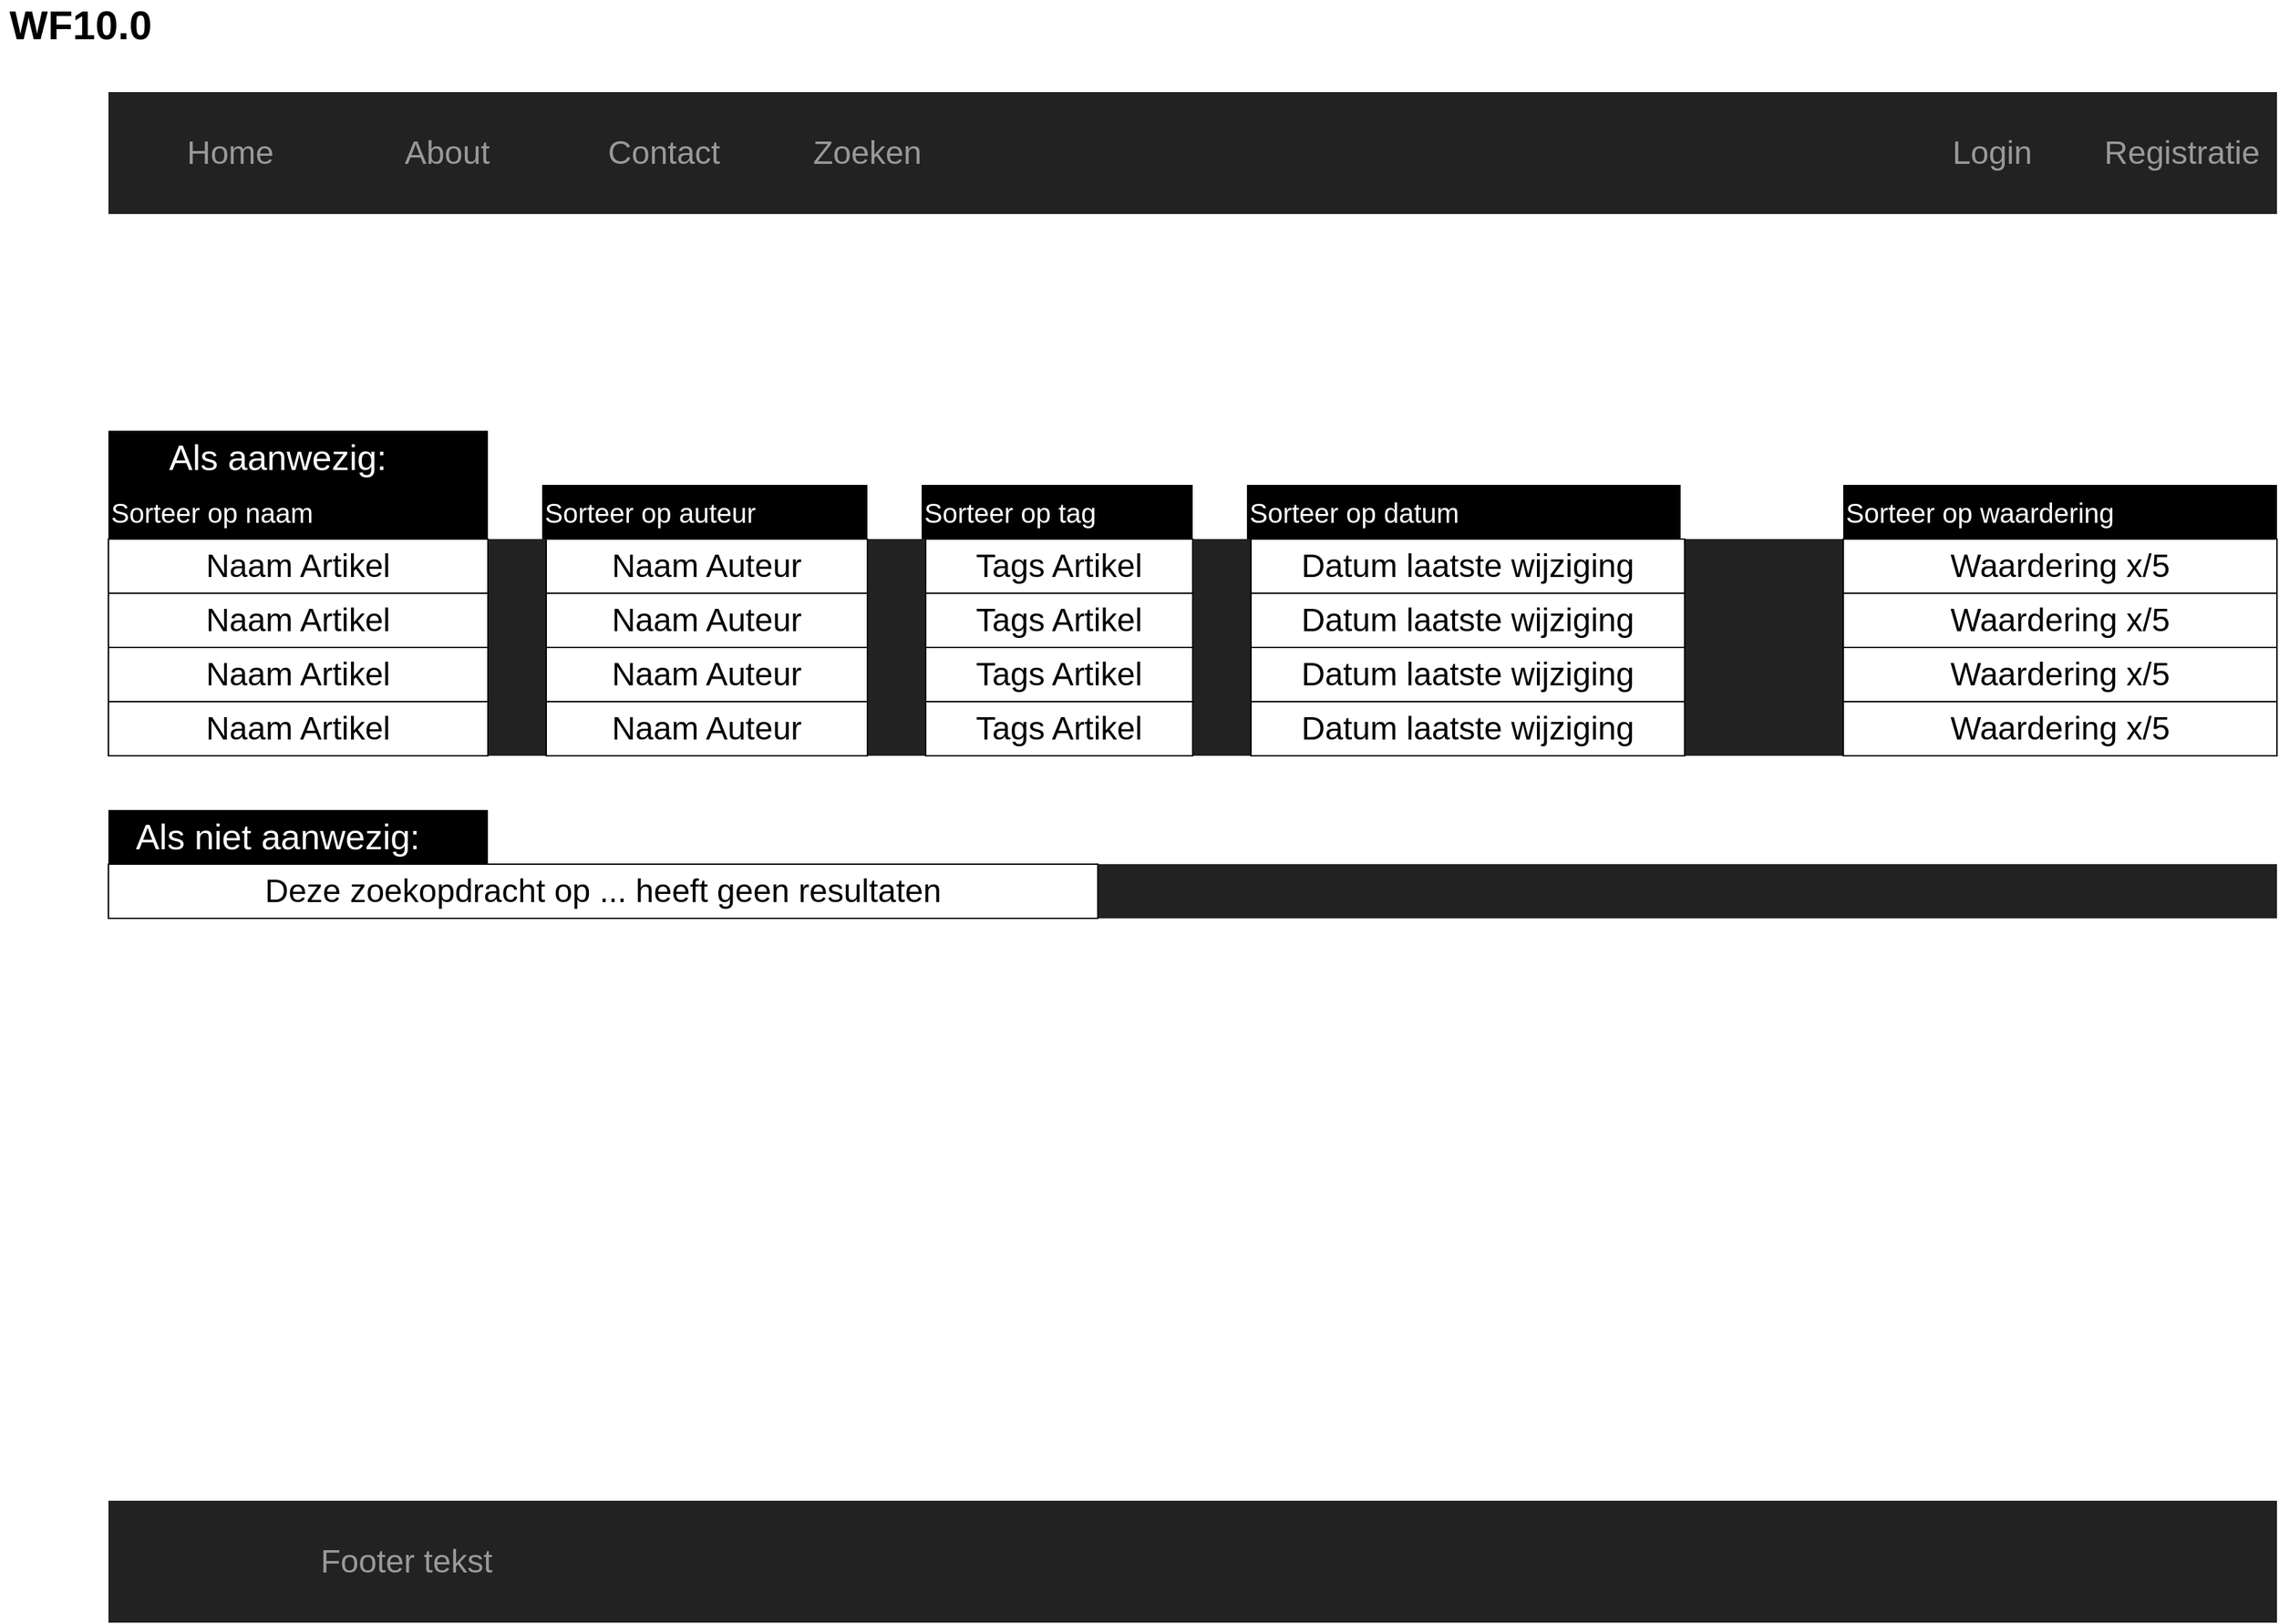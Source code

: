 <mxfile version="20.7.4" type="google"><diagram name="Page-1" id="c9db0220-8083-56f3-ca83-edcdcd058819"><mxGraphModel grid="1" page="1" gridSize="10" guides="1" tooltips="1" connect="1" arrows="1" fold="1" pageScale="1.5" pageWidth="1169" pageHeight="827" background="#ffffff" math="0" shadow="0"><root><mxCell id="0" style=";html=1;"/><mxCell id="1" style=";html=1;" parent="0"/><mxCell id="3d76a8aef4d5c911-1" value="" style="html=1;shadow=0;dashed=0;shape=mxgraph.bootstrap.rect;fillColor=#222222;strokeColor=none;whiteSpace=wrap;rounded=0;fontSize=12;fontColor=#000000;align=center;" vertex="1" parent="1"><mxGeometry x="80" y="70" width="1600" height="90" as="geometry"/></mxCell><mxCell id="3d76a8aef4d5c911-7" value="Zoeken" style="html=1;shadow=0;dashed=0;fillColor=none;strokeColor=none;shape=mxgraph.bootstrap.rect;fontColor=#999999;whiteSpace=wrap;fontSize=24;" vertex="1" parent="3d76a8aef4d5c911-1"><mxGeometry x="480.014" width="160" height="90" as="geometry"/></mxCell><mxCell id="3d76a8aef4d5c911-8" value="Login" style="html=1;shadow=0;dashed=0;fillColor=none;strokeColor=none;shape=mxgraph.bootstrap.rect;fontColor=#999999;whiteSpace=wrap;fontSize=24;" vertex="1" parent="3d76a8aef4d5c911-1"><mxGeometry x="1320" width="140" height="90" as="geometry"/></mxCell><mxCell id="H9CyvaDkC_5dpCcxhKHN-1" value="Contact" style="html=1;shadow=0;dashed=0;fillColor=none;strokeColor=none;shape=mxgraph.bootstrap.rect;fontColor=#999999;whiteSpace=wrap;fontSize=24;" vertex="1" parent="3d76a8aef4d5c911-1"><mxGeometry x="340.007" width="140" height="90" as="geometry"/></mxCell><mxCell id="H9CyvaDkC_5dpCcxhKHN-2" value="Registratie" style="html=1;shadow=0;dashed=0;fillColor=none;strokeColor=none;shape=mxgraph.bootstrap.rect;fontColor=#999999;whiteSpace=wrap;fontSize=24;" vertex="1" parent="3d76a8aef4d5c911-1"><mxGeometry x="1460.007" width="140" height="90" as="geometry"/></mxCell><mxCell id="H9CyvaDkC_5dpCcxhKHN-4" value="About" style="html=1;shadow=0;dashed=0;fillColor=none;strokeColor=none;shape=mxgraph.bootstrap.rect;fontColor=#999999;whiteSpace=wrap;fontSize=24;" vertex="1" parent="3d76a8aef4d5c911-1"><mxGeometry x="179.993" width="140" height="90" as="geometry"/></mxCell><mxCell id="11" value="Home" style="html=1;shadow=0;dashed=0;fillColor=none;strokeColor=none;shape=mxgraph.bootstrap.rect;fontColor=#999999;whiteSpace=wrap;fontSize=24;" vertex="1" parent="3d76a8aef4d5c911-1"><mxGeometry x="20.003" width="140" height="90" as="geometry"/></mxCell><mxCell id="3d76a8aef4d5c911-17" value="WF10.0" style="html=1;shadow=0;dashed=0;shape=mxgraph.bootstrap.rect;strokeColor=none;fillColor=none;fontColor=#000000;align=left;spacingLeft=5;whiteSpace=wrap;rounded=0;fontStyle=1;fontSize=30;" vertex="1" parent="1"><mxGeometry y="10" width="200" height="20" as="geometry"/></mxCell><mxCell id="H9CyvaDkC_5dpCcxhKHN-5" value="" style="html=1;shadow=0;dashed=0;shape=mxgraph.bootstrap.rect;fillColor=#222222;strokeColor=none;whiteSpace=wrap;rounded=0;fontSize=12;fontColor=#000000;align=center;" vertex="1" parent="1"><mxGeometry x="80" y="1110" width="1600" height="90" as="geometry"/></mxCell><mxCell id="H9CyvaDkC_5dpCcxhKHN-9" value="Footer tekst" style="html=1;shadow=0;dashed=0;fillColor=none;strokeColor=none;shape=mxgraph.bootstrap.rect;fontColor=#999999;whiteSpace=wrap;fontSize=24;" vertex="1" parent="H9CyvaDkC_5dpCcxhKHN-5"><mxGeometry x="50" width="340" height="90" as="geometry"/></mxCell><mxCell id="12" value="" style="html=1;shadow=0;dashed=0;shape=mxgraph.bootstrap.rect;fillColor=#222222;strokeColor=none;whiteSpace=wrap;rounded=0;fontSize=12;fontColor=#000000;align=center;" vertex="1" parent="1"><mxGeometry x="80" y="400" width="1600" height="40" as="geometry"/></mxCell><mxCell id="13" value="Naam Artikel" style="html=1;shadow=0;dashed=0;shape=mxgraph.bootstrap.rect;whiteSpace=wrap;fontSize=24;" vertex="1" parent="12"><mxGeometry width="280" height="40" as="geometry"/></mxCell><mxCell id="14" value="Naam Auteur" style="html=1;shadow=0;dashed=0;shape=mxgraph.bootstrap.rect;whiteSpace=wrap;fontSize=24;" vertex="1" parent="12"><mxGeometry x="323" width="237" height="40" as="geometry"/></mxCell><mxCell id="15" value="Tags Artikel" style="html=1;shadow=0;dashed=0;shape=mxgraph.bootstrap.rect;whiteSpace=wrap;fontSize=24;" vertex="1" parent="12"><mxGeometry x="603" width="197" height="40" as="geometry"/></mxCell><mxCell id="16" value="Datum laatste wijziging" style="html=1;shadow=0;dashed=0;shape=mxgraph.bootstrap.rect;whiteSpace=wrap;fontSize=24;" vertex="1" parent="12"><mxGeometry x="843" width="320" height="40" as="geometry"/></mxCell><mxCell id="17" value="Waardering x/5" style="html=1;shadow=0;dashed=0;shape=mxgraph.bootstrap.rect;whiteSpace=wrap;fontSize=24;" vertex="1" parent="12"><mxGeometry x="1280" width="320" height="40" as="geometry"/></mxCell><mxCell id="60" value="Als aanwezig:" style="html=1;shadow=0;dashed=0;shape=mxgraph.bootstrap.rect;fillColor=#000000;strokeColor=none;fontColor=#ffffff;spacingRight=30;whiteSpace=wrap;fontSize=26;" vertex="1" parent="1"><mxGeometry x="80" y="320" width="280" height="40" as="geometry"/></mxCell><mxCell id="61" value="" style="html=1;shadow=0;dashed=0;shape=mxgraph.bootstrap.rect;fillColor=#222222;strokeColor=none;whiteSpace=wrap;rounded=0;fontSize=12;fontColor=#000000;align=center;" vertex="1" parent="1"><mxGeometry x="80" y="440" width="1600" height="40" as="geometry"/></mxCell><mxCell id="62" value="Naam Artikel" style="html=1;shadow=0;dashed=0;shape=mxgraph.bootstrap.rect;whiteSpace=wrap;fontSize=24;" vertex="1" parent="61"><mxGeometry width="280" height="40" as="geometry"/></mxCell><mxCell id="63" value="Naam Auteur" style="html=1;shadow=0;dashed=0;shape=mxgraph.bootstrap.rect;whiteSpace=wrap;fontSize=24;" vertex="1" parent="61"><mxGeometry x="323" width="237" height="40" as="geometry"/></mxCell><mxCell id="64" value="Tags Artikel" style="html=1;shadow=0;dashed=0;shape=mxgraph.bootstrap.rect;whiteSpace=wrap;fontSize=24;" vertex="1" parent="61"><mxGeometry x="603" width="197" height="40" as="geometry"/></mxCell><mxCell id="65" value="Datum laatste wijziging" style="html=1;shadow=0;dashed=0;shape=mxgraph.bootstrap.rect;whiteSpace=wrap;fontSize=24;" vertex="1" parent="61"><mxGeometry x="843" width="320" height="40" as="geometry"/></mxCell><mxCell id="66" value="Waardering x/5" style="html=1;shadow=0;dashed=0;shape=mxgraph.bootstrap.rect;whiteSpace=wrap;fontSize=24;" vertex="1" parent="61"><mxGeometry x="1280" width="320" height="40" as="geometry"/></mxCell><mxCell id="67" value="" style="html=1;shadow=0;dashed=0;shape=mxgraph.bootstrap.rect;fillColor=#222222;strokeColor=none;whiteSpace=wrap;rounded=0;fontSize=12;fontColor=#000000;align=center;" vertex="1" parent="1"><mxGeometry x="80" y="480" width="1600" height="40" as="geometry"/></mxCell><mxCell id="68" value="Naam Artikel" style="html=1;shadow=0;dashed=0;shape=mxgraph.bootstrap.rect;whiteSpace=wrap;fontSize=24;" vertex="1" parent="67"><mxGeometry width="280" height="40" as="geometry"/></mxCell><mxCell id="69" value="Naam Auteur" style="html=1;shadow=0;dashed=0;shape=mxgraph.bootstrap.rect;whiteSpace=wrap;fontSize=24;" vertex="1" parent="67"><mxGeometry x="323" width="237" height="40" as="geometry"/></mxCell><mxCell id="70" value="Tags Artikel" style="html=1;shadow=0;dashed=0;shape=mxgraph.bootstrap.rect;whiteSpace=wrap;fontSize=24;" vertex="1" parent="67"><mxGeometry x="603" width="197" height="40" as="geometry"/></mxCell><mxCell id="71" value="Datum laatste wijziging" style="html=1;shadow=0;dashed=0;shape=mxgraph.bootstrap.rect;whiteSpace=wrap;fontSize=24;" vertex="1" parent="67"><mxGeometry x="843" width="320" height="40" as="geometry"/></mxCell><mxCell id="72" value="Waardering x/5" style="html=1;shadow=0;dashed=0;shape=mxgraph.bootstrap.rect;whiteSpace=wrap;fontSize=24;" vertex="1" parent="67"><mxGeometry x="1280" width="320" height="40" as="geometry"/></mxCell><mxCell id="73" value="" style="html=1;shadow=0;dashed=0;shape=mxgraph.bootstrap.rect;fillColor=#222222;strokeColor=none;whiteSpace=wrap;rounded=0;fontSize=12;fontColor=#000000;align=center;" vertex="1" parent="1"><mxGeometry x="80" y="520" width="1600" height="40" as="geometry"/></mxCell><mxCell id="74" value="Naam Artikel" style="html=1;shadow=0;dashed=0;shape=mxgraph.bootstrap.rect;whiteSpace=wrap;fontSize=24;" vertex="1" parent="73"><mxGeometry width="280" height="40" as="geometry"/></mxCell><mxCell id="75" value="Naam Auteur" style="html=1;shadow=0;dashed=0;shape=mxgraph.bootstrap.rect;whiteSpace=wrap;fontSize=24;" vertex="1" parent="73"><mxGeometry x="323" width="237" height="40" as="geometry"/></mxCell><mxCell id="76" value="Tags Artikel" style="html=1;shadow=0;dashed=0;shape=mxgraph.bootstrap.rect;whiteSpace=wrap;fontSize=24;" vertex="1" parent="73"><mxGeometry x="603" width="197" height="40" as="geometry"/></mxCell><mxCell id="77" value="Datum laatste wijziging" style="html=1;shadow=0;dashed=0;shape=mxgraph.bootstrap.rect;whiteSpace=wrap;fontSize=24;" vertex="1" parent="73"><mxGeometry x="843" width="320" height="40" as="geometry"/></mxCell><mxCell id="78" value="Waardering x/5" style="html=1;shadow=0;dashed=0;shape=mxgraph.bootstrap.rect;whiteSpace=wrap;fontSize=24;" vertex="1" parent="73"><mxGeometry x="1280" width="320" height="40" as="geometry"/></mxCell><mxCell id="80" value="Als niet aanwezig:" style="html=1;shadow=0;dashed=0;shape=mxgraph.bootstrap.rect;fillColor=#000000;strokeColor=none;fontColor=#ffffff;spacingRight=30;whiteSpace=wrap;fontSize=26;" vertex="1" parent="1"><mxGeometry x="80" y="600" width="280" height="40" as="geometry"/></mxCell><mxCell id="81" value="" style="html=1;shadow=0;dashed=0;shape=mxgraph.bootstrap.rect;fillColor=#222222;strokeColor=none;whiteSpace=wrap;rounded=0;fontSize=12;fontColor=#000000;align=center;" vertex="1" parent="1"><mxGeometry x="80" y="640" width="1600" height="40" as="geometry"/></mxCell><mxCell id="82" value="Deze zoekopdracht op ... heeft geen resultaten" style="html=1;shadow=0;dashed=0;shape=mxgraph.bootstrap.rect;whiteSpace=wrap;fontSize=24;" vertex="1" parent="81"><mxGeometry width="730" height="40" as="geometry"/></mxCell><mxCell id="83" value="Sorteer op naam" style="html=1;shadow=0;dashed=0;shape=mxgraph.bootstrap.rect;fillColor=#000000;strokeColor=none;fontColor=#ffffff;spacingRight=30;whiteSpace=wrap;fontSize=20;align=left;" vertex="1" parent="1"><mxGeometry x="80" y="360" width="280" height="40" as="geometry"/></mxCell><mxCell id="84" value="Sorteer op auteur" style="html=1;shadow=0;dashed=0;shape=mxgraph.bootstrap.rect;fillColor=#000000;strokeColor=none;fontColor=#ffffff;spacingRight=30;whiteSpace=wrap;fontSize=20;align=left;" vertex="1" parent="1"><mxGeometry x="400" y="360" width="240" height="40" as="geometry"/></mxCell><mxCell id="85" value="Sorteer op tag" style="html=1;shadow=0;dashed=0;shape=mxgraph.bootstrap.rect;fillColor=#000000;strokeColor=none;fontColor=#ffffff;spacingRight=30;whiteSpace=wrap;fontSize=20;align=left;" vertex="1" parent="1"><mxGeometry x="680" y="360" width="200" height="40" as="geometry"/></mxCell><mxCell id="86" value="Sorteer op datum" style="html=1;shadow=0;dashed=0;shape=mxgraph.bootstrap.rect;fillColor=#000000;strokeColor=none;fontColor=#ffffff;spacingRight=30;whiteSpace=wrap;fontSize=20;align=left;" vertex="1" parent="1"><mxGeometry x="920" y="360" width="320" height="40" as="geometry"/></mxCell><mxCell id="87" value="Sorteer op waardering" style="html=1;shadow=0;dashed=0;shape=mxgraph.bootstrap.rect;fillColor=#000000;strokeColor=none;fontColor=#ffffff;spacingRight=30;whiteSpace=wrap;fontSize=20;align=left;" vertex="1" parent="1"><mxGeometry x="1360" y="360" width="320" height="40" as="geometry"/></mxCell></root></mxGraphModel></diagram></mxfile>